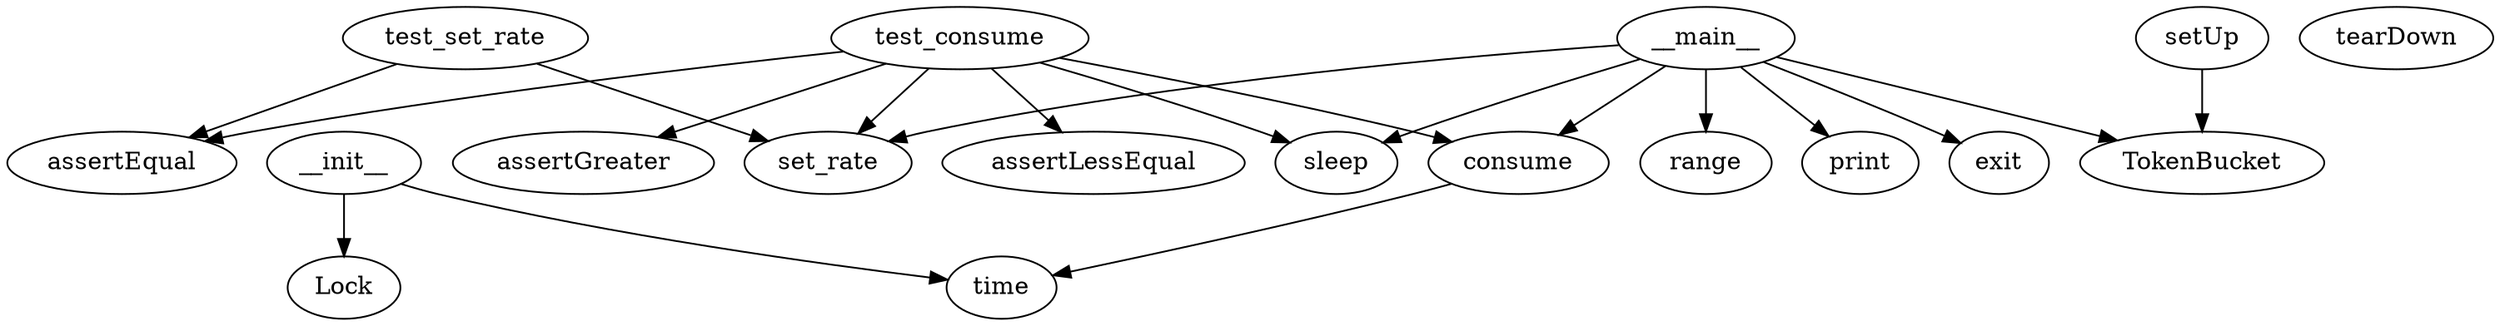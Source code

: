 strict digraph  {
__init__;
time;
Lock;
set_rate;
consume;
setUp;
TokenBucket;
tearDown;
test_set_rate;
assertEqual;
test_consume;
assertLessEqual;
sleep;
assertGreater;
__main__;
range;
print;
exit;
__init__ -> time;
__init__ -> Lock;
consume -> time;
setUp -> TokenBucket;
test_set_rate -> set_rate;
test_set_rate -> assertEqual;
test_consume -> assertEqual;
test_consume -> consume;
test_consume -> set_rate;
test_consume -> assertLessEqual;
test_consume -> sleep;
test_consume -> assertGreater;
__main__ -> TokenBucket;
__main__ -> set_rate;
__main__ -> range;
__main__ -> consume;
__main__ -> sleep;
__main__ -> print;
__main__ -> exit;
}
